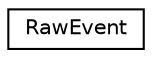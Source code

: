 digraph "Graphical Class Hierarchy"
{
  edge [fontname="Helvetica",fontsize="10",labelfontname="Helvetica",labelfontsize="10"];
  node [fontname="Helvetica",fontsize="10",shape=record];
  rankdir="LR";
  Node1 [label="RawEvent",height=0.2,width=0.4,color="black", fillcolor="white", style="filled",URL="$dc/d32/class_raw_event.html",tooltip="The all important raw event. "];
}
